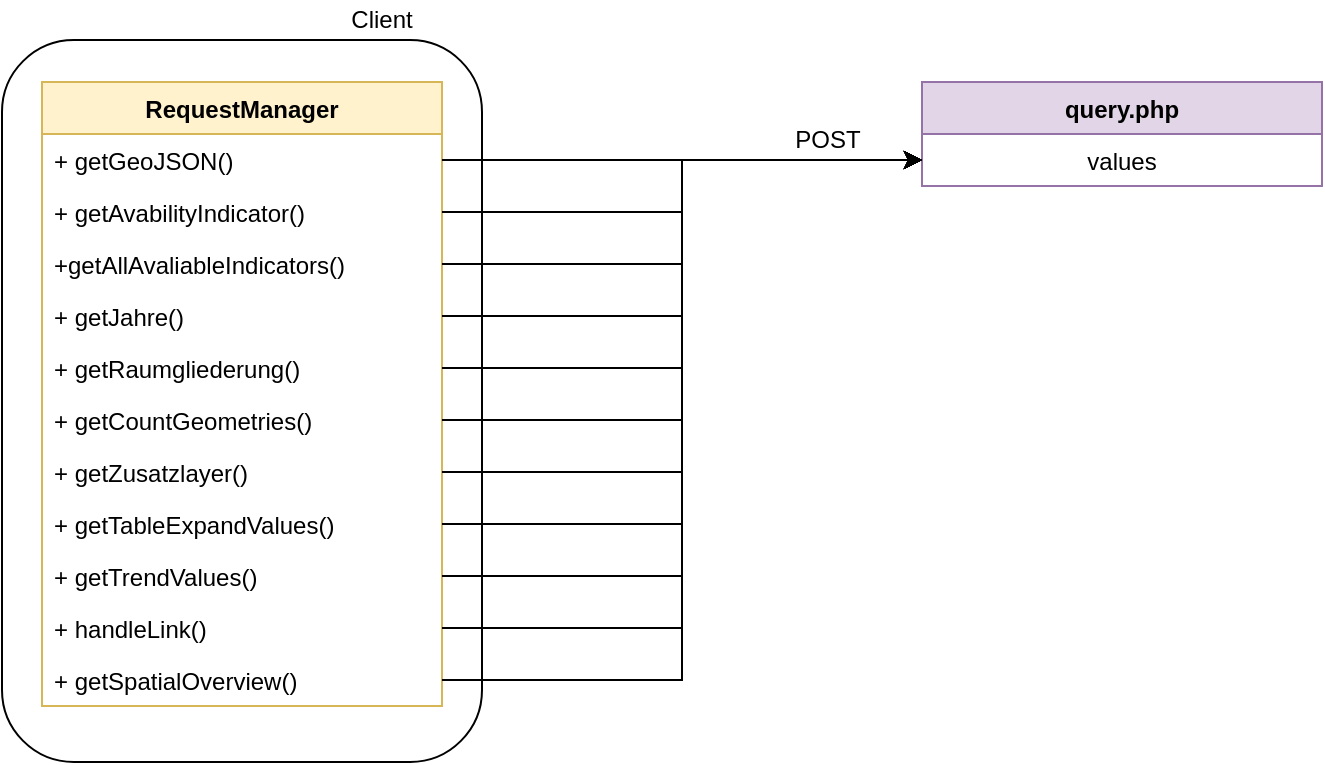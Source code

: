 <mxfile version="10.7.7" type="device"><diagram id="YyReiqs4h-EQJeiPdzMh" name="Seite-1"><mxGraphModel dx="1394" dy="848" grid="1" gridSize="10" guides="1" tooltips="1" connect="1" arrows="1" fold="1" page="1" pageScale="1" pageWidth="827" pageHeight="1169" math="0" shadow="0"><root><mxCell id="0"/><mxCell id="1" parent="0"/><mxCell id="QQK8blr954E1sXF-pktj-150" value="" style="rounded=1;whiteSpace=wrap;html=1;align=center;" vertex="1" parent="1"><mxGeometry x="20" y="139" width="240" height="361" as="geometry"/></mxCell><mxCell id="QQK8blr954E1sXF-pktj-114" value="RequestManager" style="swimlane;fontStyle=1;align=center;verticalAlign=top;childLayout=stackLayout;horizontal=1;startSize=26;horizontalStack=0;resizeParent=1;resizeParentMax=0;resizeLast=0;collapsible=1;marginBottom=0;fillColor=#fff2cc;strokeColor=#d6b656;" vertex="1" parent="1"><mxGeometry x="40" y="160" width="200" height="312" as="geometry"/></mxCell><mxCell id="QQK8blr954E1sXF-pktj-115" value="+ getGeoJSON()" style="text;strokeColor=none;fillColor=none;align=left;verticalAlign=top;spacingLeft=4;spacingRight=4;overflow=hidden;rotatable=0;points=[[0,0.5],[1,0.5]];portConstraint=eastwest;" vertex="1" parent="QQK8blr954E1sXF-pktj-114"><mxGeometry y="26" width="200" height="26" as="geometry"/></mxCell><mxCell id="QQK8blr954E1sXF-pktj-116" value="+ getAvabilityIndicator()" style="text;strokeColor=none;fillColor=none;align=left;verticalAlign=top;spacingLeft=4;spacingRight=4;overflow=hidden;rotatable=0;points=[[0,0.5],[1,0.5]];portConstraint=eastwest;" vertex="1" parent="QQK8blr954E1sXF-pktj-114"><mxGeometry y="52" width="200" height="26" as="geometry"/></mxCell><mxCell id="QQK8blr954E1sXF-pktj-117" value="+getAllAvaliableIndicators()" style="text;strokeColor=none;fillColor=none;align=left;verticalAlign=top;spacingLeft=4;spacingRight=4;overflow=hidden;rotatable=0;points=[[0,0.5],[1,0.5]];portConstraint=eastwest;" vertex="1" parent="QQK8blr954E1sXF-pktj-114"><mxGeometry y="78" width="200" height="26" as="geometry"/></mxCell><mxCell id="QQK8blr954E1sXF-pktj-118" value="+ getJahre()" style="text;strokeColor=none;fillColor=none;align=left;verticalAlign=top;spacingLeft=4;spacingRight=4;overflow=hidden;rotatable=0;points=[[0,0.5],[1,0.5]];portConstraint=eastwest;" vertex="1" parent="QQK8blr954E1sXF-pktj-114"><mxGeometry y="104" width="200" height="26" as="geometry"/></mxCell><mxCell id="QQK8blr954E1sXF-pktj-119" value="+ getRaumgliederung()" style="text;strokeColor=none;fillColor=none;align=left;verticalAlign=top;spacingLeft=4;spacingRight=4;overflow=hidden;rotatable=0;points=[[0,0.5],[1,0.5]];portConstraint=eastwest;" vertex="1" parent="QQK8blr954E1sXF-pktj-114"><mxGeometry y="130" width="200" height="26" as="geometry"/></mxCell><mxCell id="QQK8blr954E1sXF-pktj-120" value="+ getCountGeometries()" style="text;strokeColor=none;fillColor=none;align=left;verticalAlign=top;spacingLeft=4;spacingRight=4;overflow=hidden;rotatable=0;points=[[0,0.5],[1,0.5]];portConstraint=eastwest;" vertex="1" parent="QQK8blr954E1sXF-pktj-114"><mxGeometry y="156" width="200" height="26" as="geometry"/></mxCell><mxCell id="QQK8blr954E1sXF-pktj-121" value="+ getZusatzlayer()" style="text;strokeColor=none;fillColor=none;align=left;verticalAlign=top;spacingLeft=4;spacingRight=4;overflow=hidden;rotatable=0;points=[[0,0.5],[1,0.5]];portConstraint=eastwest;" vertex="1" parent="QQK8blr954E1sXF-pktj-114"><mxGeometry y="182" width="200" height="26" as="geometry"/></mxCell><mxCell id="QQK8blr954E1sXF-pktj-122" value="+ getTableExpandValues()" style="text;strokeColor=none;fillColor=none;align=left;verticalAlign=top;spacingLeft=4;spacingRight=4;overflow=hidden;rotatable=0;points=[[0,0.5],[1,0.5]];portConstraint=eastwest;" vertex="1" parent="QQK8blr954E1sXF-pktj-114"><mxGeometry y="208" width="200" height="26" as="geometry"/></mxCell><mxCell id="QQK8blr954E1sXF-pktj-123" value="+ getTrendValues()" style="text;strokeColor=none;fillColor=none;align=left;verticalAlign=top;spacingLeft=4;spacingRight=4;overflow=hidden;rotatable=0;points=[[0,0.5],[1,0.5]];portConstraint=eastwest;" vertex="1" parent="QQK8blr954E1sXF-pktj-114"><mxGeometry y="234" width="200" height="26" as="geometry"/></mxCell><mxCell id="QQK8blr954E1sXF-pktj-124" value="+ handleLink()" style="text;strokeColor=none;fillColor=none;align=left;verticalAlign=top;spacingLeft=4;spacingRight=4;overflow=hidden;rotatable=0;points=[[0,0.5],[1,0.5]];portConstraint=eastwest;" vertex="1" parent="QQK8blr954E1sXF-pktj-114"><mxGeometry y="260" width="200" height="26" as="geometry"/></mxCell><mxCell id="QQK8blr954E1sXF-pktj-125" value="+ getSpatialOverview()" style="text;strokeColor=none;fillColor=none;align=left;verticalAlign=top;spacingLeft=4;spacingRight=4;overflow=hidden;rotatable=0;points=[[0,0.5],[1,0.5]];portConstraint=eastwest;" vertex="1" parent="QQK8blr954E1sXF-pktj-114"><mxGeometry y="286" width="200" height="26" as="geometry"/></mxCell><mxCell id="QQK8blr954E1sXF-pktj-126" value="query.php" style="swimlane;fontStyle=1;align=center;verticalAlign=top;childLayout=stackLayout;horizontal=1;startSize=26;horizontalStack=0;resizeParent=1;resizeParentMax=0;resizeLast=0;collapsible=1;marginBottom=0;fillColor=#e1d5e7;strokeColor=#9673a6;" vertex="1" parent="1"><mxGeometry x="480" y="160" width="200" height="52" as="geometry"/></mxCell><mxCell id="QQK8blr954E1sXF-pktj-127" value="values" style="text;strokeColor=none;fillColor=none;align=center;verticalAlign=top;spacingLeft=4;spacingRight=4;overflow=hidden;rotatable=0;points=[[0,0.5],[1,0.5]];portConstraint=eastwest;fontStyle=0" vertex="1" parent="QQK8blr954E1sXF-pktj-126"><mxGeometry y="26" width="200" height="26" as="geometry"/></mxCell><mxCell id="QQK8blr954E1sXF-pktj-138" style="edgeStyle=orthogonalEdgeStyle;rounded=0;orthogonalLoop=1;jettySize=auto;html=1;exitX=1;exitY=0.5;exitDx=0;exitDy=0;entryX=0;entryY=0.5;entryDx=0;entryDy=0;" edge="1" parent="1" source="QQK8blr954E1sXF-pktj-115" target="QQK8blr954E1sXF-pktj-127"><mxGeometry relative="1" as="geometry"/></mxCell><mxCell id="QQK8blr954E1sXF-pktj-139" style="edgeStyle=orthogonalEdgeStyle;rounded=0;orthogonalLoop=1;jettySize=auto;html=1;exitX=1;exitY=0.5;exitDx=0;exitDy=0;entryX=0;entryY=0.5;entryDx=0;entryDy=0;" edge="1" parent="1" source="QQK8blr954E1sXF-pktj-116" target="QQK8blr954E1sXF-pktj-127"><mxGeometry relative="1" as="geometry"/></mxCell><mxCell id="QQK8blr954E1sXF-pktj-140" style="edgeStyle=orthogonalEdgeStyle;rounded=0;orthogonalLoop=1;jettySize=auto;html=1;exitX=1;exitY=0.5;exitDx=0;exitDy=0;entryX=0;entryY=0.5;entryDx=0;entryDy=0;" edge="1" parent="1" source="QQK8blr954E1sXF-pktj-117" target="QQK8blr954E1sXF-pktj-127"><mxGeometry relative="1" as="geometry"/></mxCell><mxCell id="QQK8blr954E1sXF-pktj-141" style="edgeStyle=orthogonalEdgeStyle;rounded=0;orthogonalLoop=1;jettySize=auto;html=1;exitX=1;exitY=0.5;exitDx=0;exitDy=0;entryX=0;entryY=0.5;entryDx=0;entryDy=0;" edge="1" parent="1" source="QQK8blr954E1sXF-pktj-118" target="QQK8blr954E1sXF-pktj-127"><mxGeometry relative="1" as="geometry"/></mxCell><mxCell id="QQK8blr954E1sXF-pktj-142" style="edgeStyle=orthogonalEdgeStyle;rounded=0;orthogonalLoop=1;jettySize=auto;html=1;exitX=1;exitY=0.5;exitDx=0;exitDy=0;entryX=0;entryY=0.5;entryDx=0;entryDy=0;" edge="1" parent="1" source="QQK8blr954E1sXF-pktj-119" target="QQK8blr954E1sXF-pktj-127"><mxGeometry relative="1" as="geometry"/></mxCell><mxCell id="QQK8blr954E1sXF-pktj-143" style="edgeStyle=orthogonalEdgeStyle;rounded=0;orthogonalLoop=1;jettySize=auto;html=1;entryX=0;entryY=0.5;entryDx=0;entryDy=0;" edge="1" parent="1" source="QQK8blr954E1sXF-pktj-122" target="QQK8blr954E1sXF-pktj-127"><mxGeometry relative="1" as="geometry"/></mxCell><mxCell id="QQK8blr954E1sXF-pktj-144" style="edgeStyle=orthogonalEdgeStyle;rounded=0;orthogonalLoop=1;jettySize=auto;html=1;exitX=1;exitY=0.5;exitDx=0;exitDy=0;entryX=0;entryY=0.5;entryDx=0;entryDy=0;" edge="1" parent="1" source="QQK8blr954E1sXF-pktj-120" target="QQK8blr954E1sXF-pktj-127"><mxGeometry relative="1" as="geometry"/></mxCell><mxCell id="QQK8blr954E1sXF-pktj-145" style="edgeStyle=orthogonalEdgeStyle;rounded=0;orthogonalLoop=1;jettySize=auto;html=1;exitX=1;exitY=0.5;exitDx=0;exitDy=0;entryX=0;entryY=0.5;entryDx=0;entryDy=0;" edge="1" parent="1" source="QQK8blr954E1sXF-pktj-121" target="QQK8blr954E1sXF-pktj-127"><mxGeometry relative="1" as="geometry"/></mxCell><mxCell id="QQK8blr954E1sXF-pktj-146" style="edgeStyle=orthogonalEdgeStyle;rounded=0;orthogonalLoop=1;jettySize=auto;html=1;exitX=1;exitY=0.5;exitDx=0;exitDy=0;entryX=0;entryY=0.5;entryDx=0;entryDy=0;" edge="1" parent="1" source="QQK8blr954E1sXF-pktj-123" target="QQK8blr954E1sXF-pktj-127"><mxGeometry relative="1" as="geometry"/></mxCell><mxCell id="QQK8blr954E1sXF-pktj-147" style="edgeStyle=orthogonalEdgeStyle;rounded=0;orthogonalLoop=1;jettySize=auto;html=1;exitX=1;exitY=0.5;exitDx=0;exitDy=0;entryX=0;entryY=0.5;entryDx=0;entryDy=0;" edge="1" parent="1" source="QQK8blr954E1sXF-pktj-124" target="QQK8blr954E1sXF-pktj-127"><mxGeometry relative="1" as="geometry"/></mxCell><mxCell id="QQK8blr954E1sXF-pktj-148" style="edgeStyle=orthogonalEdgeStyle;rounded=0;orthogonalLoop=1;jettySize=auto;html=1;exitX=1;exitY=0.5;exitDx=0;exitDy=0;entryX=0;entryY=0.5;entryDx=0;entryDy=0;" edge="1" parent="1" source="QQK8blr954E1sXF-pktj-125" target="QQK8blr954E1sXF-pktj-127"><mxGeometry relative="1" as="geometry"/></mxCell><mxCell id="QQK8blr954E1sXF-pktj-149" value="POST" style="text;html=1;strokeColor=none;fillColor=none;align=center;verticalAlign=middle;whiteSpace=wrap;rounded=0;" vertex="1" parent="1"><mxGeometry x="413" y="179" width="40" height="20" as="geometry"/></mxCell><mxCell id="QQK8blr954E1sXF-pktj-151" value="Client" style="text;html=1;strokeColor=none;fillColor=none;align=center;verticalAlign=middle;whiteSpace=wrap;rounded=0;" vertex="1" parent="1"><mxGeometry x="190" y="119" width="40" height="20" as="geometry"/></mxCell></root></mxGraphModel></diagram></mxfile>